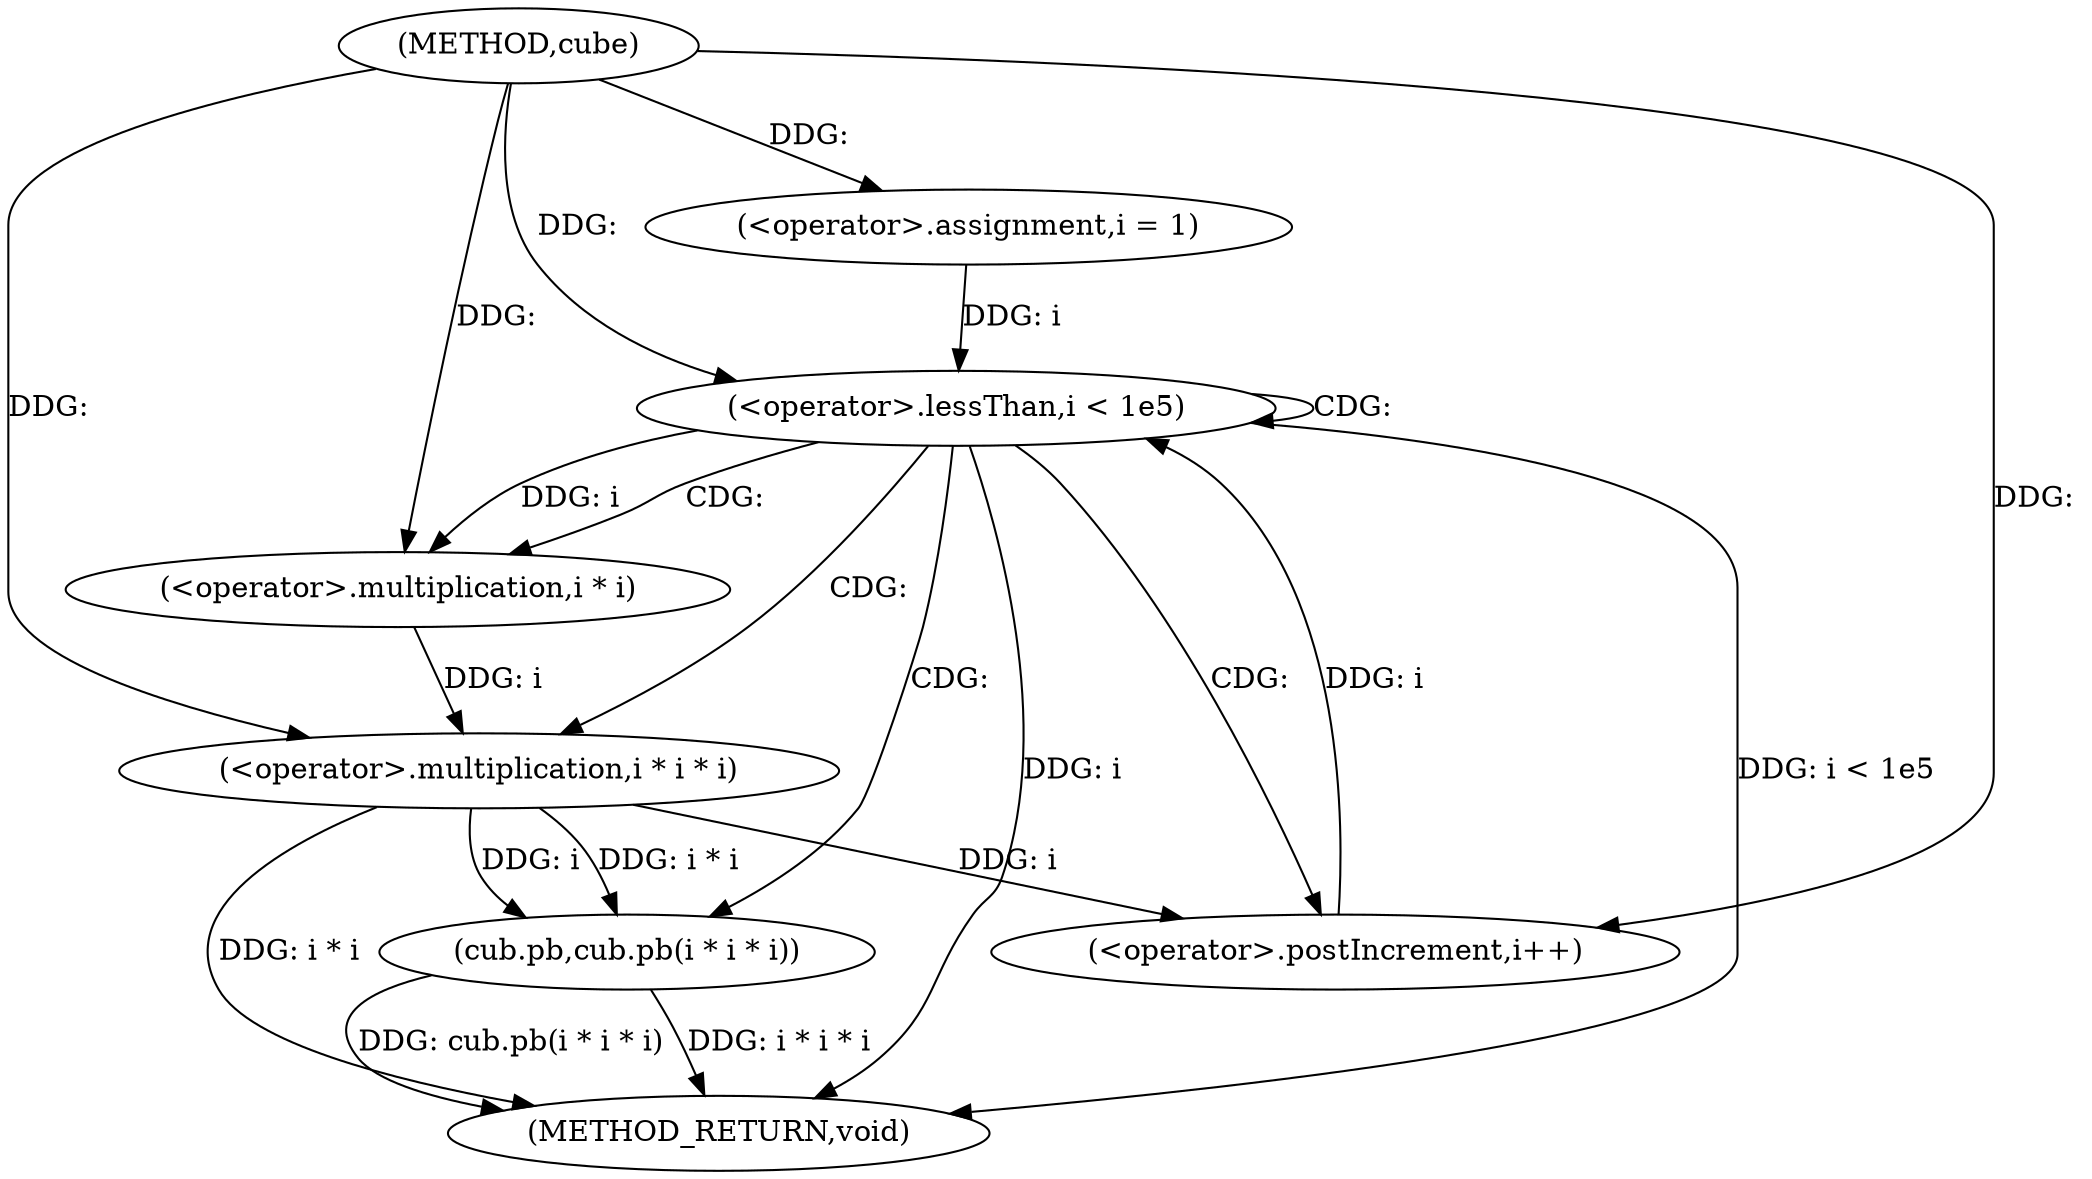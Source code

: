 digraph "cube" {  
"1000922" [label = "(METHOD,cube)" ]
"1000941" [label = "(METHOD_RETURN,void)" ]
"1000926" [label = "(<operator>.assignment,i = 1)" ]
"1000929" [label = "(<operator>.lessThan,i < 1e5)" ]
"1000932" [label = "(<operator>.postIncrement,i++)" ]
"1000935" [label = "(cub.pb,cub.pb(i * i * i))" ]
"1000936" [label = "(<operator>.multiplication,i * i * i)" ]
"1000938" [label = "(<operator>.multiplication,i * i)" ]
  "1000929" -> "1000941"  [ label = "DDG: i"] 
  "1000929" -> "1000941"  [ label = "DDG: i < 1e5"] 
  "1000936" -> "1000941"  [ label = "DDG: i * i"] 
  "1000935" -> "1000941"  [ label = "DDG: i * i * i"] 
  "1000935" -> "1000941"  [ label = "DDG: cub.pb(i * i * i)"] 
  "1000922" -> "1000926"  [ label = "DDG: "] 
  "1000926" -> "1000929"  [ label = "DDG: i"] 
  "1000932" -> "1000929"  [ label = "DDG: i"] 
  "1000922" -> "1000929"  [ label = "DDG: "] 
  "1000936" -> "1000932"  [ label = "DDG: i"] 
  "1000922" -> "1000932"  [ label = "DDG: "] 
  "1000936" -> "1000935"  [ label = "DDG: i"] 
  "1000936" -> "1000935"  [ label = "DDG: i * i"] 
  "1000938" -> "1000936"  [ label = "DDG: i"] 
  "1000922" -> "1000936"  [ label = "DDG: "] 
  "1000929" -> "1000938"  [ label = "DDG: i"] 
  "1000922" -> "1000938"  [ label = "DDG: "] 
  "1000929" -> "1000935"  [ label = "CDG: "] 
  "1000929" -> "1000929"  [ label = "CDG: "] 
  "1000929" -> "1000938"  [ label = "CDG: "] 
  "1000929" -> "1000932"  [ label = "CDG: "] 
  "1000929" -> "1000936"  [ label = "CDG: "] 
}
